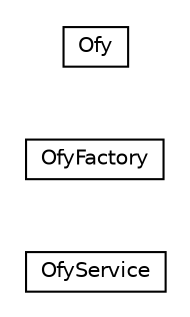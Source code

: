 #!/usr/local/bin/dot
#
# Class diagram 
# Generated by UMLGraph version R5_6-24-gf6e263 (http://www.umlgraph.org/)
#

digraph G {
	edge [fontname="Helvetica",fontsize=10,labelfontname="Helvetica",labelfontsize=10];
	node [fontname="Helvetica",fontsize=10,shape=plaintext];
	nodesep=0.25;
	ranksep=0.5;
	rankdir=LR;
	// com.gwtplatform.crawlerservice.server.objectify.OfyService
	c26932 [label=<<table title="com.gwtplatform.crawlerservice.server.objectify.OfyService" border="0" cellborder="1" cellspacing="0" cellpadding="2" port="p" href="./OfyService.html">
		<tr><td><table border="0" cellspacing="0" cellpadding="1">
<tr><td align="center" balign="center"> OfyService </td></tr>
		</table></td></tr>
		</table>>, URL="./OfyService.html", fontname="Helvetica", fontcolor="black", fontsize=10.0];
	// com.gwtplatform.crawlerservice.server.objectify.OfyFactory
	c26933 [label=<<table title="com.gwtplatform.crawlerservice.server.objectify.OfyFactory" border="0" cellborder="1" cellspacing="0" cellpadding="2" port="p" href="./OfyFactory.html">
		<tr><td><table border="0" cellspacing="0" cellpadding="1">
<tr><td align="center" balign="center"> OfyFactory </td></tr>
		</table></td></tr>
		</table>>, URL="./OfyFactory.html", fontname="Helvetica", fontcolor="black", fontsize=10.0];
	// com.gwtplatform.crawlerservice.server.objectify.Ofy
	c26934 [label=<<table title="com.gwtplatform.crawlerservice.server.objectify.Ofy" border="0" cellborder="1" cellspacing="0" cellpadding="2" port="p" href="./Ofy.html">
		<tr><td><table border="0" cellspacing="0" cellpadding="1">
<tr><td align="center" balign="center"> Ofy </td></tr>
		</table></td></tr>
		</table>>, URL="./Ofy.html", fontname="Helvetica", fontcolor="black", fontsize=10.0];
}

